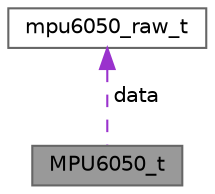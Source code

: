 digraph "MPU6050_t"
{
 // LATEX_PDF_SIZE
  bgcolor="transparent";
  edge [fontname=Helvetica,fontsize=10,labelfontname=Helvetica,labelfontsize=10];
  node [fontname=Helvetica,fontsize=10,shape=box,height=0.2,width=0.4];
  Node1 [label="MPU6050_t",height=0.2,width=0.4,color="gray40", fillcolor="grey60", style="filled", fontcolor="black",tooltip="Main MPU6050 structure."];
  Node2 -> Node1 [dir="back",color="darkorchid3",style="dashed",label=" data" ];
  Node2 [label="mpu6050_raw_t",height=0.2,width=0.4,color="gray40", fillcolor="white", style="filled",URL="$group__MPU6050.html#unionmpu6050__raw__t",tooltip=" "];
}
